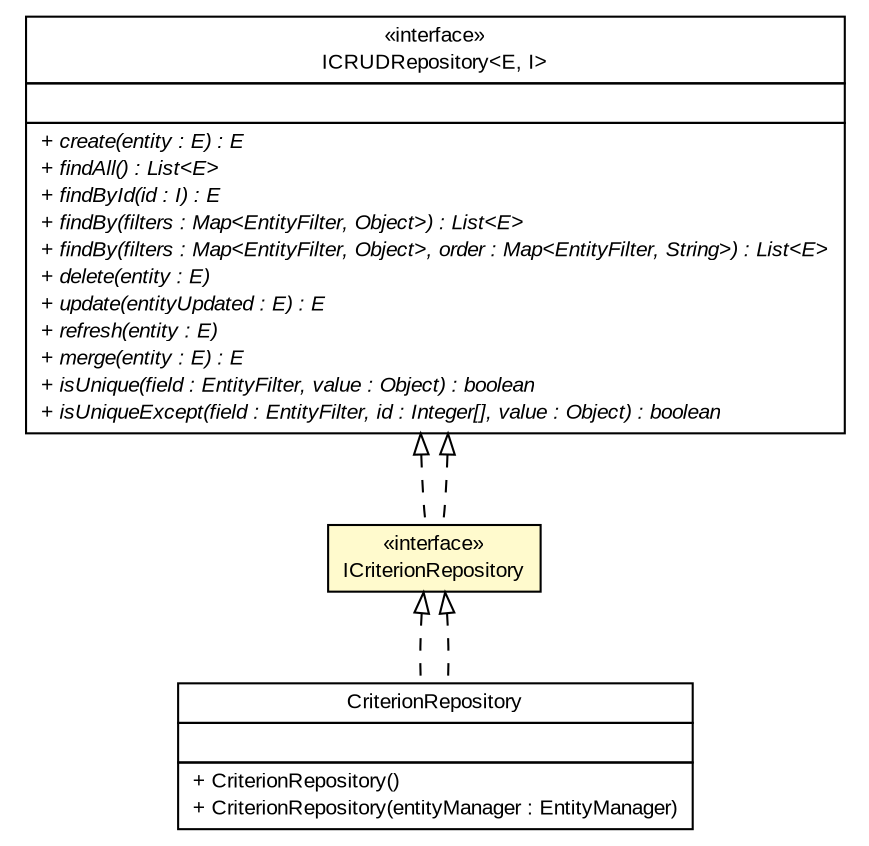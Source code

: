 #!/usr/local/bin/dot
#
# Class diagram 
# Generated by UMLGraph version R5_6-24-gf6e263 (http://www.umlgraph.org/)
#

digraph G {
	edge [fontname="arial",fontsize=10,labelfontname="arial",labelfontsize=10];
	node [fontname="arial",fontsize=10,shape=plaintext];
	nodesep=0.25;
	ranksep=0.5;
	// gov.sandia.cf.dao.ICriterionRepository
	c145251 [label=<<table title="gov.sandia.cf.dao.ICriterionRepository" border="0" cellborder="1" cellspacing="0" cellpadding="2" port="p" bgcolor="lemonChiffon" href="./ICriterionRepository.html">
		<tr><td><table border="0" cellspacing="0" cellpadding="1">
<tr><td align="center" balign="center"> &#171;interface&#187; </td></tr>
<tr><td align="center" balign="center"> ICriterionRepository </td></tr>
		</table></td></tr>
		</table>>, URL="./ICriterionRepository.html", fontname="arial", fontcolor="black", fontsize=10.0];
	// gov.sandia.cf.dao.ICRUDRepository<E, I>
	c145252 [label=<<table title="gov.sandia.cf.dao.ICRUDRepository" border="0" cellborder="1" cellspacing="0" cellpadding="2" port="p" href="./ICRUDRepository.html">
		<tr><td><table border="0" cellspacing="0" cellpadding="1">
<tr><td align="center" balign="center"> &#171;interface&#187; </td></tr>
<tr><td align="center" balign="center"> ICRUDRepository&lt;E, I&gt; </td></tr>
		</table></td></tr>
		<tr><td><table border="0" cellspacing="0" cellpadding="1">
<tr><td align="left" balign="left">  </td></tr>
		</table></td></tr>
		<tr><td><table border="0" cellspacing="0" cellpadding="1">
<tr><td align="left" balign="left"><font face="arial italic" point-size="10.0"> + create(entity : E) : E </font></td></tr>
<tr><td align="left" balign="left"><font face="arial italic" point-size="10.0"> + findAll() : List&lt;E&gt; </font></td></tr>
<tr><td align="left" balign="left"><font face="arial italic" point-size="10.0"> + findById(id : I) : E </font></td></tr>
<tr><td align="left" balign="left"><font face="arial italic" point-size="10.0"> + findBy(filters : Map&lt;EntityFilter, Object&gt;) : List&lt;E&gt; </font></td></tr>
<tr><td align="left" balign="left"><font face="arial italic" point-size="10.0"> + findBy(filters : Map&lt;EntityFilter, Object&gt;, order : Map&lt;EntityFilter, String&gt;) : List&lt;E&gt; </font></td></tr>
<tr><td align="left" balign="left"><font face="arial italic" point-size="10.0"> + delete(entity : E) </font></td></tr>
<tr><td align="left" balign="left"><font face="arial italic" point-size="10.0"> + update(entityUpdated : E) : E </font></td></tr>
<tr><td align="left" balign="left"><font face="arial italic" point-size="10.0"> + refresh(entity : E) </font></td></tr>
<tr><td align="left" balign="left"><font face="arial italic" point-size="10.0"> + merge(entity : E) : E </font></td></tr>
<tr><td align="left" balign="left"><font face="arial italic" point-size="10.0"> + isUnique(field : EntityFilter, value : Object) : boolean </font></td></tr>
<tr><td align="left" balign="left"><font face="arial italic" point-size="10.0"> + isUniqueExcept(field : EntityFilter, id : Integer[], value : Object) : boolean </font></td></tr>
		</table></td></tr>
		</table>>, URL="./ICRUDRepository.html", fontname="arial", fontcolor="black", fontsize=10.0];
	// gov.sandia.cf.dao.impl.CriterionRepository
	c145269 [label=<<table title="gov.sandia.cf.dao.impl.CriterionRepository" border="0" cellborder="1" cellspacing="0" cellpadding="2" port="p" href="./impl/CriterionRepository.html">
		<tr><td><table border="0" cellspacing="0" cellpadding="1">
<tr><td align="center" balign="center"> CriterionRepository </td></tr>
		</table></td></tr>
		<tr><td><table border="0" cellspacing="0" cellpadding="1">
<tr><td align="left" balign="left">  </td></tr>
		</table></td></tr>
		<tr><td><table border="0" cellspacing="0" cellpadding="1">
<tr><td align="left" balign="left"> + CriterionRepository() </td></tr>
<tr><td align="left" balign="left"> + CriterionRepository(entityManager : EntityManager) </td></tr>
		</table></td></tr>
		</table>>, URL="./impl/CriterionRepository.html", fontname="arial", fontcolor="black", fontsize=10.0];
	//gov.sandia.cf.dao.ICriterionRepository implements gov.sandia.cf.dao.ICRUDRepository<E, I>
	c145252:p -> c145251:p [dir=back,arrowtail=empty,style=dashed];
	//gov.sandia.cf.dao.impl.CriterionRepository implements gov.sandia.cf.dao.ICriterionRepository
	c145251:p -> c145269:p [dir=back,arrowtail=empty,style=dashed];
	//gov.sandia.cf.dao.ICriterionRepository implements gov.sandia.cf.dao.ICRUDRepository<E, I>
	c145252:p -> c145251:p [dir=back,arrowtail=empty,style=dashed];
	//gov.sandia.cf.dao.impl.CriterionRepository implements gov.sandia.cf.dao.ICriterionRepository
	c145251:p -> c145269:p [dir=back,arrowtail=empty,style=dashed];
}

